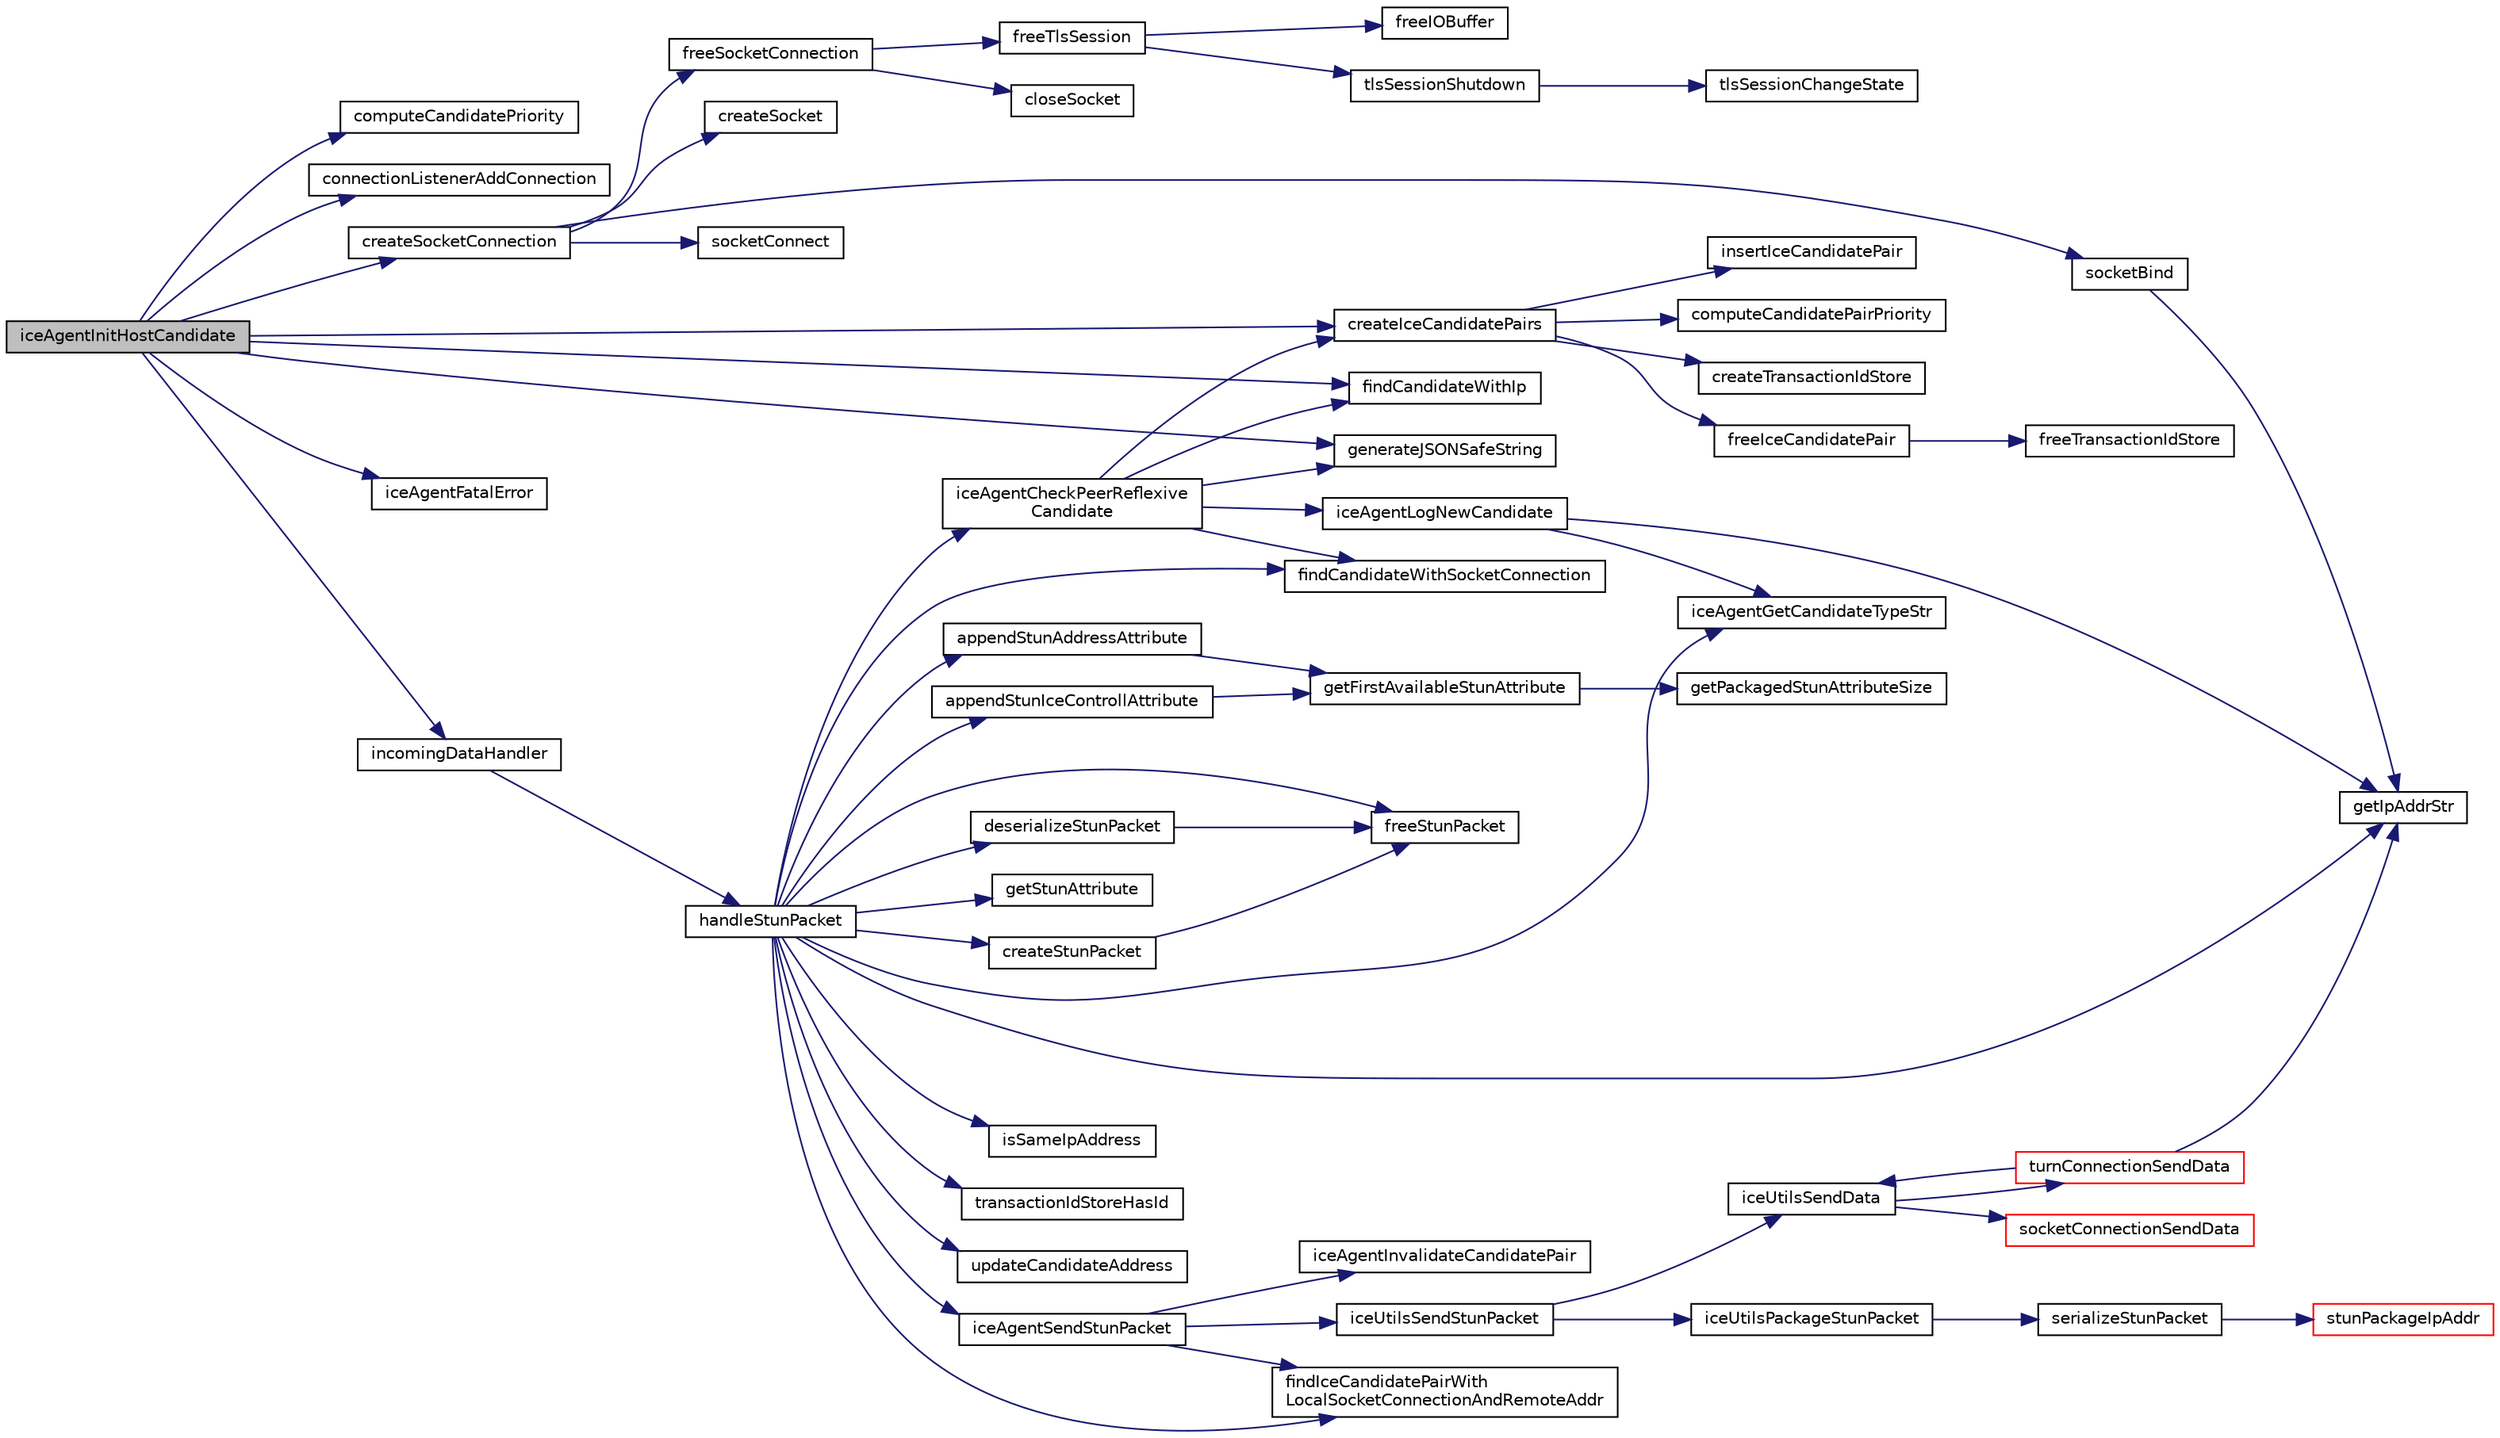 digraph "iceAgentInitHostCandidate"
{
 // LATEX_PDF_SIZE
  edge [fontname="Helvetica",fontsize="10",labelfontname="Helvetica",labelfontsize="10"];
  node [fontname="Helvetica",fontsize="10",shape=record];
  rankdir="LR";
  Node1 [label="iceAgentInitHostCandidate",height=0.2,width=0.4,color="black", fillcolor="grey75", style="filled", fontcolor="black",tooltip=" "];
  Node1 -> Node2 [color="midnightblue",fontsize="10",style="solid",fontname="Helvetica"];
  Node2 [label="computeCandidatePriority",height=0.2,width=0.4,color="black", fillcolor="white", style="filled",URL="$IceAgent_8c.html#a59fb161f9a724412e557db0531d15cb9",tooltip=" "];
  Node1 -> Node3 [color="midnightblue",fontsize="10",style="solid",fontname="Helvetica"];
  Node3 [label="connectionListenerAddConnection",height=0.2,width=0.4,color="black", fillcolor="white", style="filled",URL="$ConnectionListener_8c.html#ac634ad15c50810bf36f61e6d3eb6f00d",tooltip=" "];
  Node1 -> Node4 [color="midnightblue",fontsize="10",style="solid",fontname="Helvetica"];
  Node4 [label="createIceCandidatePairs",height=0.2,width=0.4,color="black", fillcolor="white", style="filled",URL="$IceAgent_8c.html#ab4a5a8ab78cd23b15d19ef7a25da80ca",tooltip=" "];
  Node4 -> Node5 [color="midnightblue",fontsize="10",style="solid",fontname="Helvetica"];
  Node5 [label="computeCandidatePairPriority",height=0.2,width=0.4,color="black", fillcolor="white", style="filled",URL="$IceAgent_8c.html#aea82ec5c31f92655c535153ae0c9ed85",tooltip=" "];
  Node4 -> Node6 [color="midnightblue",fontsize="10",style="solid",fontname="Helvetica"];
  Node6 [label="createTransactionIdStore",height=0.2,width=0.4,color="black", fillcolor="white", style="filled",URL="$IceUtils_8c.html#a253397f5ac2ab54ecf549f88096ed942",tooltip=" "];
  Node4 -> Node7 [color="midnightblue",fontsize="10",style="solid",fontname="Helvetica"];
  Node7 [label="freeIceCandidatePair",height=0.2,width=0.4,color="black", fillcolor="white", style="filled",URL="$IceAgent_8c.html#a76f0508cf719814537ce707e3f524407",tooltip=" "];
  Node7 -> Node8 [color="midnightblue",fontsize="10",style="solid",fontname="Helvetica"];
  Node8 [label="freeTransactionIdStore",height=0.2,width=0.4,color="black", fillcolor="white", style="filled",URL="$IceUtils_8c.html#aed9b171e0c60584515c04c5dd47dd112",tooltip=" "];
  Node4 -> Node9 [color="midnightblue",fontsize="10",style="solid",fontname="Helvetica"];
  Node9 [label="insertIceCandidatePair",height=0.2,width=0.4,color="black", fillcolor="white", style="filled",URL="$IceAgent_8c.html#a6ca5e01bae7b2cd4b4cd6b949350ec65",tooltip=" "];
  Node1 -> Node10 [color="midnightblue",fontsize="10",style="solid",fontname="Helvetica"];
  Node10 [label="createSocketConnection",height=0.2,width=0.4,color="black", fillcolor="white", style="filled",URL="$SocketConnection_8c.html#a5dd11b0d4a90925f1f6019984576125a",tooltip=" "];
  Node10 -> Node11 [color="midnightblue",fontsize="10",style="solid",fontname="Helvetica"];
  Node11 [label="createSocket",height=0.2,width=0.4,color="black", fillcolor="white", style="filled",URL="$Network_8c.html#ab3ab2228bda4eb3452e7dcff085f78d1",tooltip=" "];
  Node10 -> Node12 [color="midnightblue",fontsize="10",style="solid",fontname="Helvetica"];
  Node12 [label="freeSocketConnection",height=0.2,width=0.4,color="black", fillcolor="white", style="filled",URL="$SocketConnection_8c.html#aeea1e134b1c24f7138c4784b9b146e6b",tooltip=" "];
  Node12 -> Node13 [color="midnightblue",fontsize="10",style="solid",fontname="Helvetica"];
  Node13 [label="closeSocket",height=0.2,width=0.4,color="black", fillcolor="white", style="filled",URL="$Network_8c.html#a8c64aed52ea980830d0f9db66fc93e1b",tooltip=" "];
  Node12 -> Node14 [color="midnightblue",fontsize="10",style="solid",fontname="Helvetica"];
  Node14 [label="freeTlsSession",height=0.2,width=0.4,color="black", fillcolor="white", style="filled",URL="$Tls_8h.html#a5913d6c2f44307241d2402af463f9fec",tooltip=" "];
  Node14 -> Node15 [color="midnightblue",fontsize="10",style="solid",fontname="Helvetica"];
  Node15 [label="freeIOBuffer",height=0.2,width=0.4,color="black", fillcolor="white", style="filled",URL="$IOBuffer_8c.html#a716982d27f4e9cf43d6737555e684289",tooltip=" "];
  Node14 -> Node16 [color="midnightblue",fontsize="10",style="solid",fontname="Helvetica"];
  Node16 [label="tlsSessionShutdown",height=0.2,width=0.4,color="black", fillcolor="white", style="filled",URL="$Tls__mbedtls_8c.html#aca41778af81f4d5b5a71dcaf5e686bb9",tooltip=" "];
  Node16 -> Node17 [color="midnightblue",fontsize="10",style="solid",fontname="Helvetica"];
  Node17 [label="tlsSessionChangeState",height=0.2,width=0.4,color="black", fillcolor="white", style="filled",URL="$Tls_8c.html#a7dbb041b5b15c6784e9f57a09a08d467",tooltip=" "];
  Node10 -> Node18 [color="midnightblue",fontsize="10",style="solid",fontname="Helvetica"];
  Node18 [label="socketBind",height=0.2,width=0.4,color="black", fillcolor="white", style="filled",URL="$Network_8c.html#a4f29c6a3a39d3d89eb7e05a3fa461ca1",tooltip=" "];
  Node18 -> Node19 [color="midnightblue",fontsize="10",style="solid",fontname="Helvetica"];
  Node19 [label="getIpAddrStr",height=0.2,width=0.4,color="black", fillcolor="white", style="filled",URL="$Network_8c.html#afaa547109e09c5a34437553b7258e818",tooltip=" "];
  Node10 -> Node20 [color="midnightblue",fontsize="10",style="solid",fontname="Helvetica"];
  Node20 [label="socketConnect",height=0.2,width=0.4,color="black", fillcolor="white", style="filled",URL="$Network_8c.html#aa99495dceea7ec8f4bfaa84b3f981db9",tooltip=" "];
  Node1 -> Node21 [color="midnightblue",fontsize="10",style="solid",fontname="Helvetica"];
  Node21 [label="findCandidateWithIp",height=0.2,width=0.4,color="black", fillcolor="white", style="filled",URL="$IceAgent_8c.html#ae97f6da7fb4eb6477b7e398ff51ee91d",tooltip=" "];
  Node1 -> Node22 [color="midnightblue",fontsize="10",style="solid",fontname="Helvetica"];
  Node22 [label="generateJSONSafeString",height=0.2,width=0.4,color="black", fillcolor="white", style="filled",URL="$Include__i_8h.html#ab79572313888fc60c5f81fb85abee745",tooltip=" "];
  Node1 -> Node23 [color="midnightblue",fontsize="10",style="solid",fontname="Helvetica"];
  Node23 [label="iceAgentFatalError",height=0.2,width=0.4,color="black", fillcolor="white", style="filled",URL="$IceAgent_8c.html#ae7e2880108aafbf93c4f092712d86500",tooltip=" "];
  Node1 -> Node24 [color="midnightblue",fontsize="10",style="solid",fontname="Helvetica"];
  Node24 [label="incomingDataHandler",height=0.2,width=0.4,color="black", fillcolor="white", style="filled",URL="$IceAgent_8c.html#a97079f5f6e61ff478f94f9934af5eec0",tooltip=" "];
  Node24 -> Node25 [color="midnightblue",fontsize="10",style="solid",fontname="Helvetica"];
  Node25 [label="handleStunPacket",height=0.2,width=0.4,color="black", fillcolor="white", style="filled",URL="$IceAgent_8c.html#a15dca4483895fee272df46d7e4a955d7",tooltip=" "];
  Node25 -> Node26 [color="midnightblue",fontsize="10",style="solid",fontname="Helvetica"];
  Node26 [label="appendStunAddressAttribute",height=0.2,width=0.4,color="black", fillcolor="white", style="filled",URL="$Stun_8c.html#ac341869341895d4bc3e767118bd27806",tooltip=" "];
  Node26 -> Node27 [color="midnightblue",fontsize="10",style="solid",fontname="Helvetica"];
  Node27 [label="getFirstAvailableStunAttribute",height=0.2,width=0.4,color="black", fillcolor="white", style="filled",URL="$Stun_8c.html#afbb87626b5ffeae605b82cbdc3a9dced",tooltip=" "];
  Node27 -> Node28 [color="midnightblue",fontsize="10",style="solid",fontname="Helvetica"];
  Node28 [label="getPackagedStunAttributeSize",height=0.2,width=0.4,color="black", fillcolor="white", style="filled",URL="$Stun_8c.html#a7eb2163f10655ff99f6523ffedb30769",tooltip=" "];
  Node25 -> Node29 [color="midnightblue",fontsize="10",style="solid",fontname="Helvetica"];
  Node29 [label="appendStunIceControllAttribute",height=0.2,width=0.4,color="black", fillcolor="white", style="filled",URL="$Stun_8c.html#a732cf4db5674e2e1e5305eb4972ee92f",tooltip=" "];
  Node29 -> Node27 [color="midnightblue",fontsize="10",style="solid",fontname="Helvetica"];
  Node25 -> Node30 [color="midnightblue",fontsize="10",style="solid",fontname="Helvetica"];
  Node30 [label="createStunPacket",height=0.2,width=0.4,color="black", fillcolor="white", style="filled",URL="$Stun_8c.html#a82bd20e19952bf247d16b639fc091a34",tooltip=" "];
  Node30 -> Node31 [color="midnightblue",fontsize="10",style="solid",fontname="Helvetica"];
  Node31 [label="freeStunPacket",height=0.2,width=0.4,color="black", fillcolor="white", style="filled",URL="$Stun_8c.html#a2ac5f96729bf2bfce45f59c72db4ff43",tooltip=" "];
  Node25 -> Node32 [color="midnightblue",fontsize="10",style="solid",fontname="Helvetica"];
  Node32 [label="deserializeStunPacket",height=0.2,width=0.4,color="black", fillcolor="white", style="filled",URL="$Stun_8c.html#aea002b19e4dcaad8468f85eefbcf310d",tooltip=" "];
  Node32 -> Node31 [color="midnightblue",fontsize="10",style="solid",fontname="Helvetica"];
  Node25 -> Node33 [color="midnightblue",fontsize="10",style="solid",fontname="Helvetica"];
  Node33 [label="findCandidateWithSocketConnection",height=0.2,width=0.4,color="black", fillcolor="white", style="filled",URL="$IceAgent_8c.html#a05490163eb865856c99e237d2334ffd2",tooltip=" "];
  Node25 -> Node34 [color="midnightblue",fontsize="10",style="solid",fontname="Helvetica"];
  Node34 [label="findIceCandidatePairWith\lLocalSocketConnectionAndRemoteAddr",height=0.2,width=0.4,color="black", fillcolor="white", style="filled",URL="$IceAgent_8c.html#a89108fd9fa5c7ef370f55cf8e69a7d77",tooltip=" "];
  Node25 -> Node31 [color="midnightblue",fontsize="10",style="solid",fontname="Helvetica"];
  Node25 -> Node19 [color="midnightblue",fontsize="10",style="solid",fontname="Helvetica"];
  Node25 -> Node35 [color="midnightblue",fontsize="10",style="solid",fontname="Helvetica"];
  Node35 [label="getStunAttribute",height=0.2,width=0.4,color="black", fillcolor="white", style="filled",URL="$Stun_8c.html#a248e137a0c4fac05726e2182c0c1f383",tooltip=" "];
  Node25 -> Node36 [color="midnightblue",fontsize="10",style="solid",fontname="Helvetica"];
  Node36 [label="iceAgentCheckPeerReflexive\lCandidate",height=0.2,width=0.4,color="black", fillcolor="white", style="filled",URL="$IceAgent_8c.html#ab24d8045a6f9c765883d38003cb624b8",tooltip=" "];
  Node36 -> Node4 [color="midnightblue",fontsize="10",style="solid",fontname="Helvetica"];
  Node36 -> Node21 [color="midnightblue",fontsize="10",style="solid",fontname="Helvetica"];
  Node36 -> Node33 [color="midnightblue",fontsize="10",style="solid",fontname="Helvetica"];
  Node36 -> Node22 [color="midnightblue",fontsize="10",style="solid",fontname="Helvetica"];
  Node36 -> Node37 [color="midnightblue",fontsize="10",style="solid",fontname="Helvetica"];
  Node37 [label="iceAgentLogNewCandidate",height=0.2,width=0.4,color="black", fillcolor="white", style="filled",URL="$IceAgent_8c.html#ad1a8fa09d399bfa78a7a76cb00c25c8c",tooltip=" "];
  Node37 -> Node19 [color="midnightblue",fontsize="10",style="solid",fontname="Helvetica"];
  Node37 -> Node38 [color="midnightblue",fontsize="10",style="solid",fontname="Helvetica"];
  Node38 [label="iceAgentGetCandidateTypeStr",height=0.2,width=0.4,color="black", fillcolor="white", style="filled",URL="$IceAgent_8c.html#a58c93902e850d579024bde109e85ab8b",tooltip=" "];
  Node25 -> Node38 [color="midnightblue",fontsize="10",style="solid",fontname="Helvetica"];
  Node25 -> Node39 [color="midnightblue",fontsize="10",style="solid",fontname="Helvetica"];
  Node39 [label="iceAgentSendStunPacket",height=0.2,width=0.4,color="black", fillcolor="white", style="filled",URL="$IceAgent_8c.html#aff64bc1649d0c5e3390f6ad14eb9aa1e",tooltip=" "];
  Node39 -> Node34 [color="midnightblue",fontsize="10",style="solid",fontname="Helvetica"];
  Node39 -> Node40 [color="midnightblue",fontsize="10",style="solid",fontname="Helvetica"];
  Node40 [label="iceAgentInvalidateCandidatePair",height=0.2,width=0.4,color="black", fillcolor="white", style="filled",URL="$IceAgent_8c.html#add07c218275f39a2fdabc9f850eb0609",tooltip=" "];
  Node39 -> Node41 [color="midnightblue",fontsize="10",style="solid",fontname="Helvetica"];
  Node41 [label="iceUtilsSendStunPacket",height=0.2,width=0.4,color="black", fillcolor="white", style="filled",URL="$IceUtils_8c.html#a163008ed55dd5e46e25737a89d5beabb",tooltip=" "];
  Node41 -> Node42 [color="midnightblue",fontsize="10",style="solid",fontname="Helvetica"];
  Node42 [label="iceUtilsPackageStunPacket",height=0.2,width=0.4,color="black", fillcolor="white", style="filled",URL="$IceUtils_8c.html#a05a5f1ea3d3d4e73bdb4298e75f56d15",tooltip=" "];
  Node42 -> Node43 [color="midnightblue",fontsize="10",style="solid",fontname="Helvetica"];
  Node43 [label="serializeStunPacket",height=0.2,width=0.4,color="black", fillcolor="white", style="filled",URL="$Stun_8c.html#a343599eb21e2e725f465200f72c476d8",tooltip=" "];
  Node43 -> Node44 [color="midnightblue",fontsize="10",style="solid",fontname="Helvetica"];
  Node44 [label="stunPackageIpAddr",height=0.2,width=0.4,color="red", fillcolor="white", style="filled",URL="$Stun_8c.html#a0ff5d54538a4e80eca46314552a3e993",tooltip=" "];
  Node41 -> Node46 [color="midnightblue",fontsize="10",style="solid",fontname="Helvetica"];
  Node46 [label="iceUtilsSendData",height=0.2,width=0.4,color="black", fillcolor="white", style="filled",URL="$IceUtils_8c.html#abffd2f385a91e5840b12912df46777d4",tooltip=" "];
  Node46 -> Node47 [color="midnightblue",fontsize="10",style="solid",fontname="Helvetica"];
  Node47 [label="socketConnectionSendData",height=0.2,width=0.4,color="red", fillcolor="white", style="filled",URL="$SocketConnection_8c.html#abbba4e0cf8c625191e47489fca04d9b7",tooltip=" "];
  Node46 -> Node50 [color="midnightblue",fontsize="10",style="solid",fontname="Helvetica"];
  Node50 [label="turnConnectionSendData",height=0.2,width=0.4,color="red", fillcolor="white", style="filled",URL="$TurnConnection_8c.html#a0d996d98abef81b2f6c54be480ef7ea1",tooltip=" "];
  Node50 -> Node19 [color="midnightblue",fontsize="10",style="solid",fontname="Helvetica"];
  Node50 -> Node46 [color="midnightblue",fontsize="10",style="solid",fontname="Helvetica"];
  Node25 -> Node52 [color="midnightblue",fontsize="10",style="solid",fontname="Helvetica"];
  Node52 [label="isSameIpAddress",height=0.2,width=0.4,color="black", fillcolor="white", style="filled",URL="$Network_8c.html#a05d12502235a4a9313ba49cdfc4487a4",tooltip=" "];
  Node25 -> Node53 [color="midnightblue",fontsize="10",style="solid",fontname="Helvetica"];
  Node53 [label="transactionIdStoreHasId",height=0.2,width=0.4,color="black", fillcolor="white", style="filled",URL="$IceUtils_8c.html#abb8ab652b8a4365be3e3c915fde310f5",tooltip=" "];
  Node25 -> Node54 [color="midnightblue",fontsize="10",style="solid",fontname="Helvetica"];
  Node54 [label="updateCandidateAddress",height=0.2,width=0.4,color="black", fillcolor="white", style="filled",URL="$IceAgent_8c.html#a0dfd94cd2f811c9f0881c919b8ef4bb5",tooltip=" "];
}
